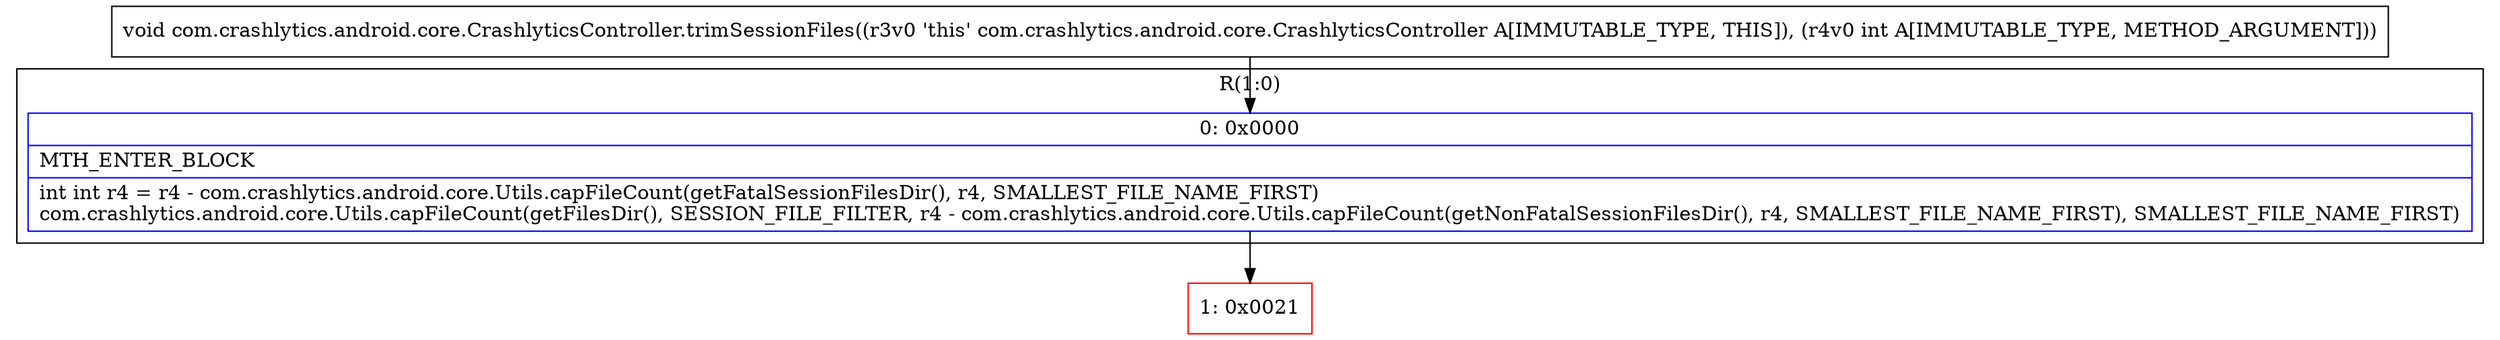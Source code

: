 digraph "CFG forcom.crashlytics.android.core.CrashlyticsController.trimSessionFiles(I)V" {
subgraph cluster_Region_1123682577 {
label = "R(1:0)";
node [shape=record,color=blue];
Node_0 [shape=record,label="{0\:\ 0x0000|MTH_ENTER_BLOCK\l|int int r4 = r4 \- com.crashlytics.android.core.Utils.capFileCount(getFatalSessionFilesDir(), r4, SMALLEST_FILE_NAME_FIRST)\lcom.crashlytics.android.core.Utils.capFileCount(getFilesDir(), SESSION_FILE_FILTER, r4 \- com.crashlytics.android.core.Utils.capFileCount(getNonFatalSessionFilesDir(), r4, SMALLEST_FILE_NAME_FIRST), SMALLEST_FILE_NAME_FIRST)\l}"];
}
Node_1 [shape=record,color=red,label="{1\:\ 0x0021}"];
MethodNode[shape=record,label="{void com.crashlytics.android.core.CrashlyticsController.trimSessionFiles((r3v0 'this' com.crashlytics.android.core.CrashlyticsController A[IMMUTABLE_TYPE, THIS]), (r4v0 int A[IMMUTABLE_TYPE, METHOD_ARGUMENT])) }"];
MethodNode -> Node_0;
Node_0 -> Node_1;
}

